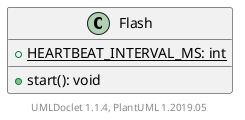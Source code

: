 @startuml

    class Flash [[Flash.html]] {
        {static} +HEARTBEAT_INTERVAL_MS: int
        +start(): void
    }


    center footer UMLDoclet 1.1.4, PlantUML 1.2019.05
@enduml
